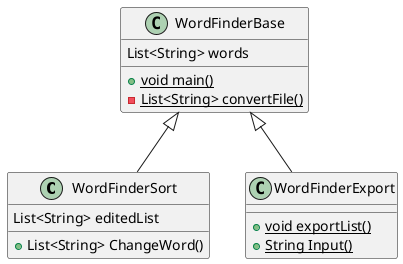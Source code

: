 @startuml
'https://plantuml.com/class-diagram



class WordFinderSort{
    + List<String> ChangeWord()
    List<String> editedList
}

class WordFinderBase{
      List<String> words
   + {static} void main()
   - {static} List<String> convertFile()
}

class WordFinderExport{
   + {static} void exportList()
   + {static} String Input()
}
WordFinderBase <|-- WordFinderSort
WordFinderBase <|-- WordFinderExport

@enduml